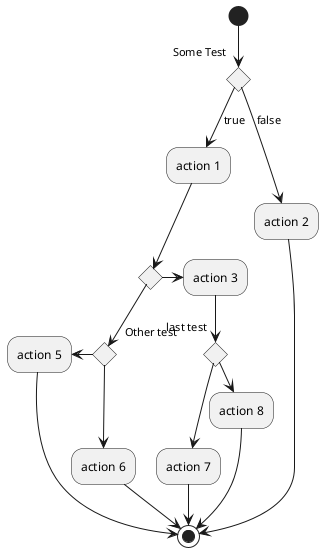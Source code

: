 @startuml
(*) --> if "Some Test" then
    -->[true] "action 1"
    --> if "" then
        -> "action 3"
        --> if "last test" then
                --> "action 7"
                --> (*)
            else
                -right-> "action 8"
                --> (*)
            endif
    else 
        if "Other test" then
            -left-> "action 5"
            --> (*)
        else
            --> "action 6"
            --> (*)
        endif
    endif
else
    -->[false] "action 2"
    --> (*)
endif
@enduml